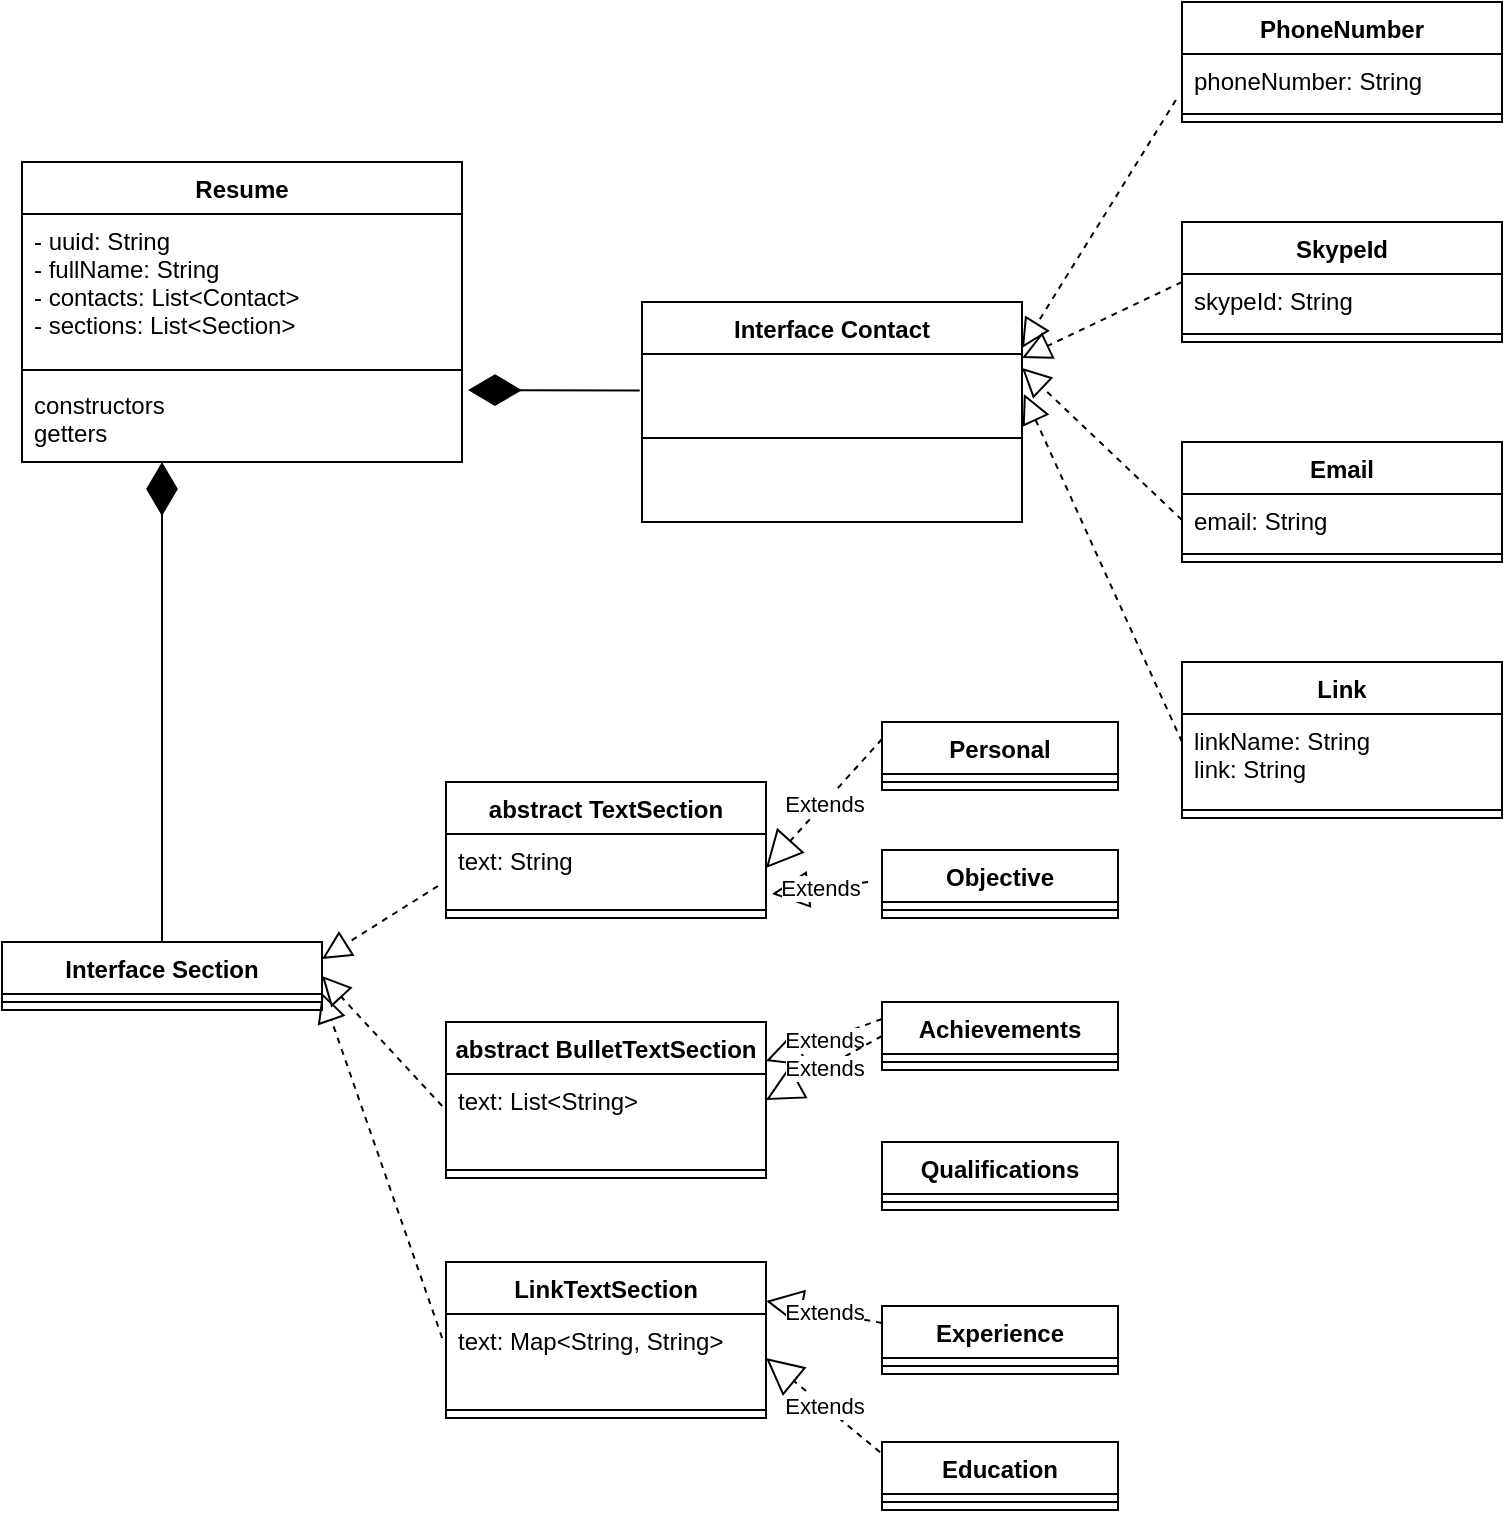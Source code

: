 <mxfile version="15.9.6" type="github">
  <diagram id="H2XXT-WdWfryleY7fu1X" name="Page-1">
    <mxGraphModel dx="1360" dy="764" grid="1" gridSize="10" guides="1" tooltips="1" connect="1" arrows="1" fold="1" page="1" pageScale="1" pageWidth="1169" pageHeight="827" math="0" shadow="0">
      <root>
        <mxCell id="0" />
        <mxCell id="1" parent="0" />
        <mxCell id="OPYg37eZWYAAYH3z6QWN-2" value="Resume" style="swimlane;fontStyle=1;align=center;verticalAlign=top;childLayout=stackLayout;horizontal=1;startSize=26;horizontalStack=0;resizeParent=1;resizeParentMax=0;resizeLast=0;collapsible=1;marginBottom=0;" parent="1" vertex="1">
          <mxGeometry x="37" y="90" width="220" height="150" as="geometry" />
        </mxCell>
        <mxCell id="OPYg37eZWYAAYH3z6QWN-3" value="- uuid: String&#xa;- fullName: String&#xa;- contacts: List&lt;Contact&gt;&#xa;- sections: List&lt;Section&gt;&#xa;" style="text;strokeColor=none;fillColor=none;align=left;verticalAlign=top;spacingLeft=4;spacingRight=4;overflow=hidden;rotatable=0;points=[[0,0.5],[1,0.5]];portConstraint=eastwest;" parent="OPYg37eZWYAAYH3z6QWN-2" vertex="1">
          <mxGeometry y="26" width="220" height="74" as="geometry" />
        </mxCell>
        <mxCell id="OPYg37eZWYAAYH3z6QWN-4" value="" style="line;strokeWidth=1;fillColor=none;align=left;verticalAlign=middle;spacingTop=-1;spacingLeft=3;spacingRight=3;rotatable=0;labelPosition=right;points=[];portConstraint=eastwest;" parent="OPYg37eZWYAAYH3z6QWN-2" vertex="1">
          <mxGeometry y="100" width="220" height="8" as="geometry" />
        </mxCell>
        <mxCell id="OPYg37eZWYAAYH3z6QWN-5" value="constructors&#xa;getters" style="text;strokeColor=none;fillColor=none;align=left;verticalAlign=top;spacingLeft=4;spacingRight=4;overflow=hidden;rotatable=0;points=[[0,0.5],[1,0.5]];portConstraint=eastwest;" parent="OPYg37eZWYAAYH3z6QWN-2" vertex="1">
          <mxGeometry y="108" width="220" height="42" as="geometry" />
        </mxCell>
        <mxCell id="OPYg37eZWYAAYH3z6QWN-6" value="Interface Contact" style="swimlane;fontStyle=1;align=center;verticalAlign=top;childLayout=stackLayout;horizontal=1;startSize=26;horizontalStack=0;resizeParent=1;resizeParentMax=0;resizeLast=0;collapsible=1;marginBottom=0;" parent="1" vertex="1">
          <mxGeometry x="347" y="160" width="190" height="110" as="geometry" />
        </mxCell>
        <mxCell id="OPYg37eZWYAAYH3z6QWN-8" value="" style="line;strokeWidth=1;fillColor=none;align=left;verticalAlign=middle;spacingTop=-1;spacingLeft=3;spacingRight=3;rotatable=0;labelPosition=right;points=[];portConstraint=eastwest;" parent="OPYg37eZWYAAYH3z6QWN-6" vertex="1">
          <mxGeometry y="26" width="190" height="84" as="geometry" />
        </mxCell>
        <mxCell id="OPYg37eZWYAAYH3z6QWN-14" value="Interface Section" style="swimlane;fontStyle=1;align=center;verticalAlign=top;childLayout=stackLayout;horizontal=1;startSize=26;horizontalStack=0;resizeParent=1;resizeParentMax=0;resizeLast=0;collapsible=1;marginBottom=0;" parent="1" vertex="1">
          <mxGeometry x="27" y="480" width="160" height="34" as="geometry" />
        </mxCell>
        <mxCell id="OPYg37eZWYAAYH3z6QWN-16" value="" style="line;strokeWidth=1;fillColor=none;align=left;verticalAlign=middle;spacingTop=-1;spacingLeft=3;spacingRight=3;rotatable=0;labelPosition=right;points=[];portConstraint=eastwest;" parent="OPYg37eZWYAAYH3z6QWN-14" vertex="1">
          <mxGeometry y="26" width="160" height="8" as="geometry" />
        </mxCell>
        <mxCell id="OPYg37eZWYAAYH3z6QWN-18" value="" style="endArrow=diamondThin;endFill=1;endSize=24;html=1;rounded=0;exitX=0.5;exitY=0;exitDx=0;exitDy=0;" parent="1" source="OPYg37eZWYAAYH3z6QWN-14" edge="1">
          <mxGeometry width="160" relative="1" as="geometry">
            <mxPoint x="327" y="420" as="sourcePoint" />
            <mxPoint x="107" y="240" as="targetPoint" />
            <Array as="points" />
          </mxGeometry>
        </mxCell>
        <mxCell id="OPYg37eZWYAAYH3z6QWN-19" value="" style="endArrow=diamondThin;endFill=1;endSize=24;html=1;rounded=0;exitX=-0.006;exitY=0.923;exitDx=0;exitDy=0;exitPerimeter=0;" parent="1" edge="1">
          <mxGeometry width="160" relative="1" as="geometry">
            <mxPoint x="345.86" y="204.302" as="sourcePoint" />
            <mxPoint x="260" y="204" as="targetPoint" />
          </mxGeometry>
        </mxCell>
        <mxCell id="OPYg37eZWYAAYH3z6QWN-20" value="PhoneNumber" style="swimlane;fontStyle=1;align=center;verticalAlign=top;childLayout=stackLayout;horizontal=1;startSize=26;horizontalStack=0;resizeParent=1;resizeParentMax=0;resizeLast=0;collapsible=1;marginBottom=0;" parent="1" vertex="1">
          <mxGeometry x="617" y="10" width="160" height="60" as="geometry" />
        </mxCell>
        <mxCell id="OPYg37eZWYAAYH3z6QWN-21" value="phoneNumber: String" style="text;strokeColor=none;fillColor=none;align=left;verticalAlign=top;spacingLeft=4;spacingRight=4;overflow=hidden;rotatable=0;points=[[0,0.5],[1,0.5]];portConstraint=eastwest;" parent="OPYg37eZWYAAYH3z6QWN-20" vertex="1">
          <mxGeometry y="26" width="160" height="26" as="geometry" />
        </mxCell>
        <mxCell id="OPYg37eZWYAAYH3z6QWN-22" value="" style="line;strokeWidth=1;fillColor=none;align=left;verticalAlign=middle;spacingTop=-1;spacingLeft=3;spacingRight=3;rotatable=0;labelPosition=right;points=[];portConstraint=eastwest;" parent="OPYg37eZWYAAYH3z6QWN-20" vertex="1">
          <mxGeometry y="52" width="160" height="8" as="geometry" />
        </mxCell>
        <mxCell id="OPYg37eZWYAAYH3z6QWN-24" value="SkypeId" style="swimlane;fontStyle=1;align=center;verticalAlign=top;childLayout=stackLayout;horizontal=1;startSize=26;horizontalStack=0;resizeParent=1;resizeParentMax=0;resizeLast=0;collapsible=1;marginBottom=0;" parent="1" vertex="1">
          <mxGeometry x="617" y="120" width="160" height="60" as="geometry" />
        </mxCell>
        <mxCell id="OPYg37eZWYAAYH3z6QWN-25" value="skypeId: String" style="text;strokeColor=none;fillColor=none;align=left;verticalAlign=top;spacingLeft=4;spacingRight=4;overflow=hidden;rotatable=0;points=[[0,0.5],[1,0.5]];portConstraint=eastwest;" parent="OPYg37eZWYAAYH3z6QWN-24" vertex="1">
          <mxGeometry y="26" width="160" height="26" as="geometry" />
        </mxCell>
        <mxCell id="OPYg37eZWYAAYH3z6QWN-26" value="" style="line;strokeWidth=1;fillColor=none;align=left;verticalAlign=middle;spacingTop=-1;spacingLeft=3;spacingRight=3;rotatable=0;labelPosition=right;points=[];portConstraint=eastwest;" parent="OPYg37eZWYAAYH3z6QWN-24" vertex="1">
          <mxGeometry y="52" width="160" height="8" as="geometry" />
        </mxCell>
        <mxCell id="OPYg37eZWYAAYH3z6QWN-29" value="Email" style="swimlane;fontStyle=1;align=center;verticalAlign=top;childLayout=stackLayout;horizontal=1;startSize=26;horizontalStack=0;resizeParent=1;resizeParentMax=0;resizeLast=0;collapsible=1;marginBottom=0;" parent="1" vertex="1">
          <mxGeometry x="617" y="230" width="160" height="60" as="geometry" />
        </mxCell>
        <mxCell id="OPYg37eZWYAAYH3z6QWN-30" value="email: String" style="text;strokeColor=none;fillColor=none;align=left;verticalAlign=top;spacingLeft=4;spacingRight=4;overflow=hidden;rotatable=0;points=[[0,0.5],[1,0.5]];portConstraint=eastwest;" parent="OPYg37eZWYAAYH3z6QWN-29" vertex="1">
          <mxGeometry y="26" width="160" height="26" as="geometry" />
        </mxCell>
        <mxCell id="OPYg37eZWYAAYH3z6QWN-31" value="" style="line;strokeWidth=1;fillColor=none;align=left;verticalAlign=middle;spacingTop=-1;spacingLeft=3;spacingRight=3;rotatable=0;labelPosition=right;points=[];portConstraint=eastwest;" parent="OPYg37eZWYAAYH3z6QWN-29" vertex="1">
          <mxGeometry y="52" width="160" height="8" as="geometry" />
        </mxCell>
        <mxCell id="OPYg37eZWYAAYH3z6QWN-33" value="Link" style="swimlane;fontStyle=1;align=center;verticalAlign=top;childLayout=stackLayout;horizontal=1;startSize=26;horizontalStack=0;resizeParent=1;resizeParentMax=0;resizeLast=0;collapsible=1;marginBottom=0;" parent="1" vertex="1">
          <mxGeometry x="617" y="340" width="160" height="78" as="geometry" />
        </mxCell>
        <mxCell id="OPYg37eZWYAAYH3z6QWN-34" value="linkName: String&#xa;link: String" style="text;strokeColor=none;fillColor=none;align=left;verticalAlign=top;spacingLeft=4;spacingRight=4;overflow=hidden;rotatable=0;points=[[0,0.5],[1,0.5]];portConstraint=eastwest;" parent="OPYg37eZWYAAYH3z6QWN-33" vertex="1">
          <mxGeometry y="26" width="160" height="44" as="geometry" />
        </mxCell>
        <mxCell id="OPYg37eZWYAAYH3z6QWN-35" value="" style="line;strokeWidth=1;fillColor=none;align=left;verticalAlign=middle;spacingTop=-1;spacingLeft=3;spacingRight=3;rotatable=0;labelPosition=right;points=[];portConstraint=eastwest;" parent="OPYg37eZWYAAYH3z6QWN-33" vertex="1">
          <mxGeometry y="70" width="160" height="8" as="geometry" />
        </mxCell>
        <mxCell id="OPYg37eZWYAAYH3z6QWN-41" value="LinkTextSection" style="swimlane;fontStyle=1;align=center;verticalAlign=top;childLayout=stackLayout;horizontal=1;startSize=26;horizontalStack=0;resizeParent=1;resizeParentMax=0;resizeLast=0;collapsible=1;marginBottom=0;" parent="1" vertex="1">
          <mxGeometry x="249" y="640" width="160" height="78" as="geometry" />
        </mxCell>
        <mxCell id="OPYg37eZWYAAYH3z6QWN-42" value="text: Map&lt;String, String&gt;" style="text;strokeColor=none;fillColor=none;align=left;verticalAlign=top;spacingLeft=4;spacingRight=4;overflow=hidden;rotatable=0;points=[[0,0.5],[1,0.5]];portConstraint=eastwest;" parent="OPYg37eZWYAAYH3z6QWN-41" vertex="1">
          <mxGeometry y="26" width="160" height="44" as="geometry" />
        </mxCell>
        <mxCell id="OPYg37eZWYAAYH3z6QWN-43" value="" style="line;strokeWidth=1;fillColor=none;align=left;verticalAlign=middle;spacingTop=-1;spacingLeft=3;spacingRight=3;rotatable=0;labelPosition=right;points=[];portConstraint=eastwest;" parent="OPYg37eZWYAAYH3z6QWN-41" vertex="1">
          <mxGeometry y="70" width="160" height="8" as="geometry" />
        </mxCell>
        <mxCell id="OPYg37eZWYAAYH3z6QWN-45" value="abstract BulletTextSection" style="swimlane;fontStyle=1;align=center;verticalAlign=top;childLayout=stackLayout;horizontal=1;startSize=26;horizontalStack=0;resizeParent=1;resizeParentMax=0;resizeLast=0;collapsible=1;marginBottom=0;" parent="1" vertex="1">
          <mxGeometry x="249" y="520" width="160" height="78" as="geometry" />
        </mxCell>
        <mxCell id="OPYg37eZWYAAYH3z6QWN-46" value="text: List&lt;String&gt;" style="text;strokeColor=none;fillColor=none;align=left;verticalAlign=top;spacingLeft=4;spacingRight=4;overflow=hidden;rotatable=0;points=[[0,0.5],[1,0.5]];portConstraint=eastwest;" parent="OPYg37eZWYAAYH3z6QWN-45" vertex="1">
          <mxGeometry y="26" width="160" height="44" as="geometry" />
        </mxCell>
        <mxCell id="OPYg37eZWYAAYH3z6QWN-47" value="" style="line;strokeWidth=1;fillColor=none;align=left;verticalAlign=middle;spacingTop=-1;spacingLeft=3;spacingRight=3;rotatable=0;labelPosition=right;points=[];portConstraint=eastwest;" parent="OPYg37eZWYAAYH3z6QWN-45" vertex="1">
          <mxGeometry y="70" width="160" height="8" as="geometry" />
        </mxCell>
        <mxCell id="OPYg37eZWYAAYH3z6QWN-49" value="abstract TextSection" style="swimlane;fontStyle=1;align=center;verticalAlign=top;childLayout=stackLayout;horizontal=1;startSize=26;horizontalStack=0;resizeParent=1;resizeParentMax=0;resizeLast=0;collapsible=1;marginBottom=0;" parent="1" vertex="1">
          <mxGeometry x="249" y="400" width="160" height="68" as="geometry" />
        </mxCell>
        <mxCell id="OPYg37eZWYAAYH3z6QWN-50" value="text: String" style="text;strokeColor=none;fillColor=none;align=left;verticalAlign=top;spacingLeft=4;spacingRight=4;overflow=hidden;rotatable=0;points=[[0,0.5],[1,0.5]];portConstraint=eastwest;" parent="OPYg37eZWYAAYH3z6QWN-49" vertex="1">
          <mxGeometry y="26" width="160" height="34" as="geometry" />
        </mxCell>
        <mxCell id="OPYg37eZWYAAYH3z6QWN-51" value="" style="line;strokeWidth=1;fillColor=none;align=left;verticalAlign=middle;spacingTop=-1;spacingLeft=3;spacingRight=3;rotatable=0;labelPosition=right;points=[];portConstraint=eastwest;" parent="OPYg37eZWYAAYH3z6QWN-49" vertex="1">
          <mxGeometry y="60" width="160" height="8" as="geometry" />
        </mxCell>
        <mxCell id="Pt_AV2Q-IgS2Vk3ETeGT-1" value="" style="endArrow=block;dashed=1;endFill=0;endSize=12;html=1;rounded=0;entryX=1;entryY=0.635;entryDx=0;entryDy=0;entryPerimeter=0;exitX=-0.019;exitY=0.885;exitDx=0;exitDy=0;exitPerimeter=0;" edge="1" parent="1" source="OPYg37eZWYAAYH3z6QWN-21">
          <mxGeometry width="160" relative="1" as="geometry">
            <mxPoint x="607" y="60" as="sourcePoint" />
            <mxPoint x="537" y="182.99" as="targetPoint" />
            <Array as="points" />
          </mxGeometry>
        </mxCell>
        <mxCell id="Pt_AV2Q-IgS2Vk3ETeGT-2" value="" style="endArrow=block;dashed=1;endFill=0;endSize=12;html=1;rounded=0;entryX=1;entryY=0.703;entryDx=0;entryDy=0;entryPerimeter=0;exitX=0;exitY=0.5;exitDx=0;exitDy=0;" edge="1" parent="1" source="OPYg37eZWYAAYH3z6QWN-24">
          <mxGeometry width="160" relative="1" as="geometry">
            <mxPoint x="623.96" y="69.01" as="sourcePoint" />
            <mxPoint x="537" y="188.022" as="targetPoint" />
            <Array as="points" />
          </mxGeometry>
        </mxCell>
        <mxCell id="Pt_AV2Q-IgS2Vk3ETeGT-3" value="" style="endArrow=block;dashed=1;endFill=0;endSize=12;html=1;rounded=0;entryX=1;entryY=0.77;entryDx=0;entryDy=0;entryPerimeter=0;exitX=0;exitY=0.5;exitDx=0;exitDy=0;" edge="1" parent="1" source="OPYg37eZWYAAYH3z6QWN-30">
          <mxGeometry width="160" relative="1" as="geometry">
            <mxPoint x="633.96" y="79.01" as="sourcePoint" />
            <mxPoint x="537" y="192.98" as="targetPoint" />
            <Array as="points" />
          </mxGeometry>
        </mxCell>
        <mxCell id="Pt_AV2Q-IgS2Vk3ETeGT-4" value="" style="endArrow=block;dashed=1;endFill=0;endSize=12;html=1;rounded=0;exitX=0;exitY=0.318;exitDx=0;exitDy=0;exitPerimeter=0;entryX=1.005;entryY=0.946;entryDx=0;entryDy=0;entryPerimeter=0;" edge="1" parent="1" source="OPYg37eZWYAAYH3z6QWN-34">
          <mxGeometry width="160" relative="1" as="geometry">
            <mxPoint x="643.96" y="89.01" as="sourcePoint" />
            <mxPoint x="537.95" y="206.004" as="targetPoint" />
            <Array as="points" />
          </mxGeometry>
        </mxCell>
        <mxCell id="Pt_AV2Q-IgS2Vk3ETeGT-5" value="Education" style="swimlane;fontStyle=1;align=center;verticalAlign=top;childLayout=stackLayout;horizontal=1;startSize=26;horizontalStack=0;resizeParent=1;resizeParentMax=0;resizeLast=0;collapsible=1;marginBottom=0;" vertex="1" parent="1">
          <mxGeometry x="467" y="730" width="118" height="34" as="geometry" />
        </mxCell>
        <mxCell id="Pt_AV2Q-IgS2Vk3ETeGT-7" value="" style="line;strokeWidth=1;fillColor=none;align=left;verticalAlign=middle;spacingTop=-1;spacingLeft=3;spacingRight=3;rotatable=0;labelPosition=right;points=[];portConstraint=eastwest;" vertex="1" parent="Pt_AV2Q-IgS2Vk3ETeGT-5">
          <mxGeometry y="26" width="118" height="8" as="geometry" />
        </mxCell>
        <mxCell id="Pt_AV2Q-IgS2Vk3ETeGT-9" value="Achievements" style="swimlane;fontStyle=1;align=center;verticalAlign=top;childLayout=stackLayout;horizontal=1;startSize=26;horizontalStack=0;resizeParent=1;resizeParentMax=0;resizeLast=0;collapsible=1;marginBottom=0;" vertex="1" parent="1">
          <mxGeometry x="467" y="510" width="118" height="34" as="geometry" />
        </mxCell>
        <mxCell id="Pt_AV2Q-IgS2Vk3ETeGT-10" value="" style="line;strokeWidth=1;fillColor=none;align=left;verticalAlign=middle;spacingTop=-1;spacingLeft=3;spacingRight=3;rotatable=0;labelPosition=right;points=[];portConstraint=eastwest;" vertex="1" parent="Pt_AV2Q-IgS2Vk3ETeGT-9">
          <mxGeometry y="26" width="118" height="8" as="geometry" />
        </mxCell>
        <mxCell id="Pt_AV2Q-IgS2Vk3ETeGT-12" value="Personal" style="swimlane;fontStyle=1;align=center;verticalAlign=top;childLayout=stackLayout;horizontal=1;startSize=26;horizontalStack=0;resizeParent=1;resizeParentMax=0;resizeLast=0;collapsible=1;marginBottom=0;" vertex="1" parent="1">
          <mxGeometry x="467" y="370" width="118" height="34" as="geometry" />
        </mxCell>
        <mxCell id="Pt_AV2Q-IgS2Vk3ETeGT-13" value="" style="line;strokeWidth=1;fillColor=none;align=left;verticalAlign=middle;spacingTop=-1;spacingLeft=3;spacingRight=3;rotatable=0;labelPosition=right;points=[];portConstraint=eastwest;" vertex="1" parent="Pt_AV2Q-IgS2Vk3ETeGT-12">
          <mxGeometry y="26" width="118" height="8" as="geometry" />
        </mxCell>
        <mxCell id="Pt_AV2Q-IgS2Vk3ETeGT-15" value="Objective" style="swimlane;fontStyle=1;align=center;verticalAlign=top;childLayout=stackLayout;horizontal=1;startSize=26;horizontalStack=0;resizeParent=1;resizeParentMax=0;resizeLast=0;collapsible=1;marginBottom=0;" vertex="1" parent="1">
          <mxGeometry x="467" y="434" width="118" height="34" as="geometry" />
        </mxCell>
        <mxCell id="Pt_AV2Q-IgS2Vk3ETeGT-16" value="" style="line;strokeWidth=1;fillColor=none;align=left;verticalAlign=middle;spacingTop=-1;spacingLeft=3;spacingRight=3;rotatable=0;labelPosition=right;points=[];portConstraint=eastwest;" vertex="1" parent="Pt_AV2Q-IgS2Vk3ETeGT-15">
          <mxGeometry y="26" width="118" height="8" as="geometry" />
        </mxCell>
        <mxCell id="Pt_AV2Q-IgS2Vk3ETeGT-18" value="Qualifications" style="swimlane;fontStyle=1;align=center;verticalAlign=top;childLayout=stackLayout;horizontal=1;startSize=26;horizontalStack=0;resizeParent=1;resizeParentMax=0;resizeLast=0;collapsible=1;marginBottom=0;" vertex="1" parent="1">
          <mxGeometry x="467" y="580" width="118" height="34" as="geometry" />
        </mxCell>
        <mxCell id="Pt_AV2Q-IgS2Vk3ETeGT-19" value="" style="line;strokeWidth=1;fillColor=none;align=left;verticalAlign=middle;spacingTop=-1;spacingLeft=3;spacingRight=3;rotatable=0;labelPosition=right;points=[];portConstraint=eastwest;" vertex="1" parent="Pt_AV2Q-IgS2Vk3ETeGT-18">
          <mxGeometry y="26" width="118" height="8" as="geometry" />
        </mxCell>
        <mxCell id="Pt_AV2Q-IgS2Vk3ETeGT-21" value="Experience" style="swimlane;fontStyle=1;align=center;verticalAlign=top;childLayout=stackLayout;horizontal=1;startSize=26;horizontalStack=0;resizeParent=1;resizeParentMax=0;resizeLast=0;collapsible=1;marginBottom=0;" vertex="1" parent="1">
          <mxGeometry x="467" y="662" width="118" height="34" as="geometry" />
        </mxCell>
        <mxCell id="Pt_AV2Q-IgS2Vk3ETeGT-22" value="" style="line;strokeWidth=1;fillColor=none;align=left;verticalAlign=middle;spacingTop=-1;spacingLeft=3;spacingRight=3;rotatable=0;labelPosition=right;points=[];portConstraint=eastwest;" vertex="1" parent="Pt_AV2Q-IgS2Vk3ETeGT-21">
          <mxGeometry y="26" width="118" height="8" as="geometry" />
        </mxCell>
        <mxCell id="Pt_AV2Q-IgS2Vk3ETeGT-25" value="" style="endArrow=block;dashed=1;endFill=0;endSize=12;html=1;rounded=0;exitX=-0.025;exitY=0.765;exitDx=0;exitDy=0;exitPerimeter=0;entryX=1;entryY=0.25;entryDx=0;entryDy=0;" edge="1" parent="1" source="OPYg37eZWYAAYH3z6QWN-50" target="OPYg37eZWYAAYH3z6QWN-14">
          <mxGeometry width="160" relative="1" as="geometry">
            <mxPoint x="179.05" y="753.992" as="sourcePoint" />
            <mxPoint x="100.0" y="580.004" as="targetPoint" />
            <Array as="points" />
          </mxGeometry>
        </mxCell>
        <mxCell id="Pt_AV2Q-IgS2Vk3ETeGT-26" value="" style="endArrow=block;dashed=1;endFill=0;endSize=12;html=1;rounded=0;exitX=-0.012;exitY=0.364;exitDx=0;exitDy=0;exitPerimeter=0;entryX=1;entryY=0.5;entryDx=0;entryDy=0;" edge="1" parent="1" source="OPYg37eZWYAAYH3z6QWN-46" target="OPYg37eZWYAAYH3z6QWN-14">
          <mxGeometry width="160" relative="1" as="geometry">
            <mxPoint x="255" y="462.01" as="sourcePoint" />
            <mxPoint x="197" y="505" as="targetPoint" />
            <Array as="points" />
          </mxGeometry>
        </mxCell>
        <mxCell id="Pt_AV2Q-IgS2Vk3ETeGT-27" value="" style="endArrow=block;dashed=1;endFill=0;endSize=12;html=1;rounded=0;exitX=-0.012;exitY=0.273;exitDx=0;exitDy=0;exitPerimeter=0;entryX=1;entryY=0.75;entryDx=0;entryDy=0;" edge="1" parent="1" source="OPYg37eZWYAAYH3z6QWN-42" target="OPYg37eZWYAAYH3z6QWN-14">
          <mxGeometry width="160" relative="1" as="geometry">
            <mxPoint x="265" y="472.01" as="sourcePoint" />
            <mxPoint x="187" y="527" as="targetPoint" />
            <Array as="points" />
          </mxGeometry>
        </mxCell>
        <mxCell id="Pt_AV2Q-IgS2Vk3ETeGT-28" value="Extends" style="endArrow=block;endSize=16;endFill=0;html=1;rounded=0;dashed=1;exitX=0;exitY=0.25;exitDx=0;exitDy=0;entryX=1;entryY=0.5;entryDx=0;entryDy=0;" edge="1" parent="1" source="Pt_AV2Q-IgS2Vk3ETeGT-12" target="OPYg37eZWYAAYH3z6QWN-50">
          <mxGeometry width="160" relative="1" as="geometry">
            <mxPoint x="60" y="760" as="sourcePoint" />
            <mxPoint x="20" y="640" as="targetPoint" />
          </mxGeometry>
        </mxCell>
        <mxCell id="Pt_AV2Q-IgS2Vk3ETeGT-29" value="Extends" style="endArrow=block;endSize=16;endFill=0;html=1;rounded=0;dashed=1;entryX=1.019;entryY=0.882;entryDx=0;entryDy=0;entryPerimeter=0;" edge="1" parent="1" target="OPYg37eZWYAAYH3z6QWN-50">
          <mxGeometry width="160" relative="1" as="geometry">
            <mxPoint x="460" y="450" as="sourcePoint" />
            <mxPoint x="419" y="453" as="targetPoint" />
          </mxGeometry>
        </mxCell>
        <mxCell id="Pt_AV2Q-IgS2Vk3ETeGT-30" value="Extends" style="endArrow=block;endSize=16;endFill=0;html=1;rounded=0;dashed=1;entryX=1;entryY=0.25;entryDx=0;entryDy=0;exitX=0;exitY=0.25;exitDx=0;exitDy=0;" edge="1" parent="1" source="Pt_AV2Q-IgS2Vk3ETeGT-9" target="OPYg37eZWYAAYH3z6QWN-45">
          <mxGeometry width="160" relative="1" as="geometry">
            <mxPoint x="470" y="460" as="sourcePoint" />
            <mxPoint x="422.04" y="465.988" as="targetPoint" />
          </mxGeometry>
        </mxCell>
        <mxCell id="Pt_AV2Q-IgS2Vk3ETeGT-31" value="Extends" style="endArrow=block;endSize=16;endFill=0;html=1;rounded=0;dashed=1;entryX=1;entryY=0.5;entryDx=0;entryDy=0;exitX=0;exitY=0.5;exitDx=0;exitDy=0;" edge="1" parent="1" source="Pt_AV2Q-IgS2Vk3ETeGT-9" target="OPYg37eZWYAAYH3z6QWN-45">
          <mxGeometry width="160" relative="1" as="geometry">
            <mxPoint x="477" y="535" as="sourcePoint" />
            <mxPoint x="419" y="556" as="targetPoint" />
          </mxGeometry>
        </mxCell>
        <mxCell id="Pt_AV2Q-IgS2Vk3ETeGT-32" value="Extends" style="endArrow=block;endSize=16;endFill=0;html=1;rounded=0;dashed=1;entryX=1;entryY=0.25;entryDx=0;entryDy=0;exitX=0;exitY=0.25;exitDx=0;exitDy=0;" edge="1" parent="1" source="Pt_AV2Q-IgS2Vk3ETeGT-21" target="OPYg37eZWYAAYH3z6QWN-41">
          <mxGeometry width="160" relative="1" as="geometry">
            <mxPoint x="477" y="550" as="sourcePoint" />
            <mxPoint x="419" y="582" as="targetPoint" />
          </mxGeometry>
        </mxCell>
        <mxCell id="Pt_AV2Q-IgS2Vk3ETeGT-33" value="Extends" style="endArrow=block;endSize=16;endFill=0;html=1;rounded=0;dashed=1;entryX=1;entryY=0.5;entryDx=0;entryDy=0;exitX=-0.008;exitY=0.15;exitDx=0;exitDy=0;exitPerimeter=0;" edge="1" parent="1" source="Pt_AV2Q-IgS2Vk3ETeGT-5" target="OPYg37eZWYAAYH3z6QWN-42">
          <mxGeometry width="160" relative="1" as="geometry">
            <mxPoint x="477" y="687" as="sourcePoint" />
            <mxPoint x="419" y="676" as="targetPoint" />
          </mxGeometry>
        </mxCell>
      </root>
    </mxGraphModel>
  </diagram>
</mxfile>
